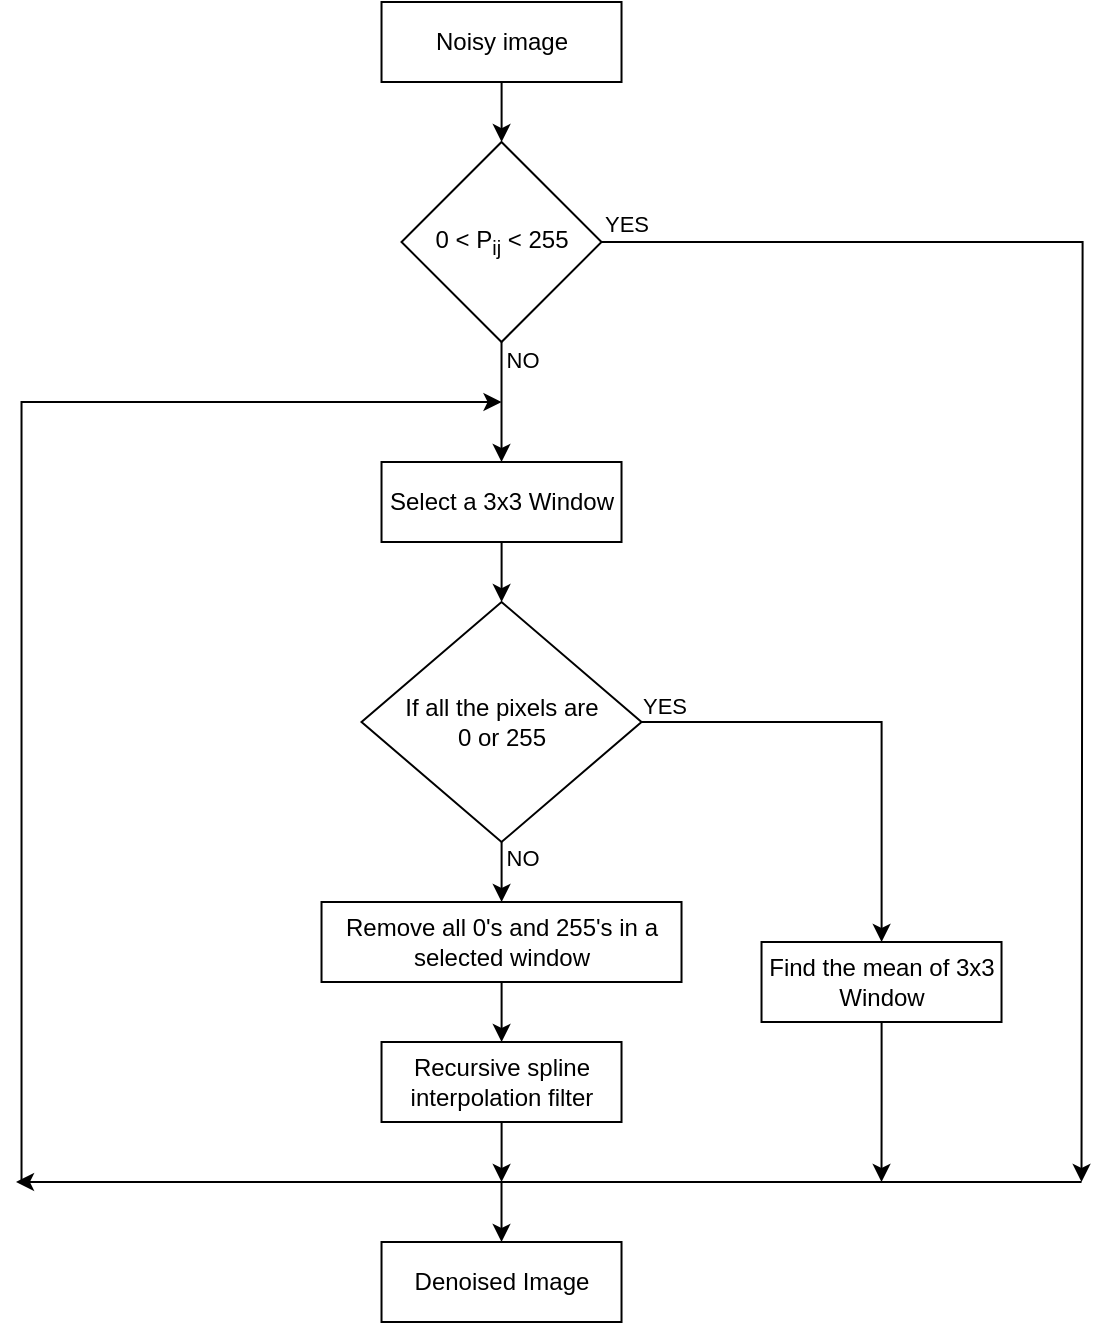 <mxfile version="21.2.9" type="device">
  <diagram id="C5RBs43oDa-KdzZeNtuy" name="Page-1">
    <mxGraphModel dx="1035" dy="512" grid="1" gridSize="10" guides="1" tooltips="1" connect="1" arrows="1" fold="1" page="1" pageScale="1" pageWidth="827" pageHeight="1169" math="0" shadow="0">
      <root>
        <mxCell id="WIyWlLk6GJQsqaUBKTNV-0" />
        <mxCell id="WIyWlLk6GJQsqaUBKTNV-1" parent="WIyWlLk6GJQsqaUBKTNV-0" />
        <mxCell id="VgvFRSuB7BvLUQhzni_x-2" value="" style="edgeStyle=orthogonalEdgeStyle;rounded=0;orthogonalLoop=1;jettySize=auto;html=1;" edge="1" parent="WIyWlLk6GJQsqaUBKTNV-1" source="VgvFRSuB7BvLUQhzni_x-0" target="VgvFRSuB7BvLUQhzni_x-1">
          <mxGeometry relative="1" as="geometry" />
        </mxCell>
        <mxCell id="VgvFRSuB7BvLUQhzni_x-0" value="Noisy image" style="rounded=0;whiteSpace=wrap;html=1;" vertex="1" parent="WIyWlLk6GJQsqaUBKTNV-1">
          <mxGeometry x="222.76" y="30" width="120" height="40" as="geometry" />
        </mxCell>
        <mxCell id="VgvFRSuB7BvLUQhzni_x-4" value="" style="edgeStyle=orthogonalEdgeStyle;rounded=0;orthogonalLoop=1;jettySize=auto;html=1;" edge="1" parent="WIyWlLk6GJQsqaUBKTNV-1" source="VgvFRSuB7BvLUQhzni_x-1" target="VgvFRSuB7BvLUQhzni_x-3">
          <mxGeometry relative="1" as="geometry" />
        </mxCell>
        <mxCell id="VgvFRSuB7BvLUQhzni_x-23" value="NO" style="edgeLabel;html=1;align=center;verticalAlign=middle;resizable=0;points=[];" vertex="1" connectable="0" parent="VgvFRSuB7BvLUQhzni_x-4">
          <mxGeometry x="-0.71" relative="1" as="geometry">
            <mxPoint x="10" as="offset" />
          </mxGeometry>
        </mxCell>
        <mxCell id="VgvFRSuB7BvLUQhzni_x-14" style="edgeStyle=orthogonalEdgeStyle;rounded=0;orthogonalLoop=1;jettySize=auto;html=1;" edge="1" parent="WIyWlLk6GJQsqaUBKTNV-1" source="VgvFRSuB7BvLUQhzni_x-1">
          <mxGeometry relative="1" as="geometry">
            <mxPoint x="572.76" y="620" as="targetPoint" />
          </mxGeometry>
        </mxCell>
        <mxCell id="VgvFRSuB7BvLUQhzni_x-22" value="YES" style="edgeLabel;html=1;align=center;verticalAlign=middle;resizable=0;points=[];" vertex="1" connectable="0" parent="VgvFRSuB7BvLUQhzni_x-14">
          <mxGeometry x="-0.92" relative="1" as="geometry">
            <mxPoint x="-17" y="-9" as="offset" />
          </mxGeometry>
        </mxCell>
        <mxCell id="VgvFRSuB7BvLUQhzni_x-1" value="0 &amp;lt; P&lt;sub&gt;ij&lt;/sub&gt; &amp;lt; 255" style="rhombus;whiteSpace=wrap;html=1;rounded=0;" vertex="1" parent="WIyWlLk6GJQsqaUBKTNV-1">
          <mxGeometry x="232.76" y="100" width="100" height="100" as="geometry" />
        </mxCell>
        <mxCell id="VgvFRSuB7BvLUQhzni_x-6" value="" style="edgeStyle=orthogonalEdgeStyle;rounded=0;orthogonalLoop=1;jettySize=auto;html=1;" edge="1" parent="WIyWlLk6GJQsqaUBKTNV-1" source="VgvFRSuB7BvLUQhzni_x-3" target="VgvFRSuB7BvLUQhzni_x-5">
          <mxGeometry relative="1" as="geometry" />
        </mxCell>
        <mxCell id="VgvFRSuB7BvLUQhzni_x-3" value="Select a 3x3 Window" style="whiteSpace=wrap;html=1;rounded=0;" vertex="1" parent="WIyWlLk6GJQsqaUBKTNV-1">
          <mxGeometry x="222.76" y="260" width="120" height="40" as="geometry" />
        </mxCell>
        <mxCell id="VgvFRSuB7BvLUQhzni_x-8" value="" style="edgeStyle=orthogonalEdgeStyle;rounded=0;orthogonalLoop=1;jettySize=auto;html=1;" edge="1" parent="WIyWlLk6GJQsqaUBKTNV-1" source="VgvFRSuB7BvLUQhzni_x-5" target="VgvFRSuB7BvLUQhzni_x-7">
          <mxGeometry relative="1" as="geometry" />
        </mxCell>
        <mxCell id="VgvFRSuB7BvLUQhzni_x-21" value="NO" style="edgeLabel;html=1;align=center;verticalAlign=middle;resizable=0;points=[];" vertex="1" connectable="0" parent="VgvFRSuB7BvLUQhzni_x-8">
          <mxGeometry x="-0.829" relative="1" as="geometry">
            <mxPoint x="10" y="3" as="offset" />
          </mxGeometry>
        </mxCell>
        <mxCell id="VgvFRSuB7BvLUQhzni_x-12" style="edgeStyle=orthogonalEdgeStyle;rounded=0;orthogonalLoop=1;jettySize=auto;html=1;" edge="1" parent="WIyWlLk6GJQsqaUBKTNV-1" source="VgvFRSuB7BvLUQhzni_x-5" target="VgvFRSuB7BvLUQhzni_x-13">
          <mxGeometry relative="1" as="geometry">
            <mxPoint x="532.76" y="490" as="targetPoint" />
          </mxGeometry>
        </mxCell>
        <mxCell id="VgvFRSuB7BvLUQhzni_x-20" value="YES" style="edgeLabel;html=1;align=center;verticalAlign=middle;resizable=0;points=[];" vertex="1" connectable="0" parent="VgvFRSuB7BvLUQhzni_x-12">
          <mxGeometry x="-0.905" y="-2" relative="1" as="geometry">
            <mxPoint y="-10" as="offset" />
          </mxGeometry>
        </mxCell>
        <mxCell id="VgvFRSuB7BvLUQhzni_x-5" value="If all the pixels are &lt;br&gt;0 or 255" style="rhombus;whiteSpace=wrap;html=1;rounded=0;" vertex="1" parent="WIyWlLk6GJQsqaUBKTNV-1">
          <mxGeometry x="212.76" y="330" width="140" height="120" as="geometry" />
        </mxCell>
        <mxCell id="VgvFRSuB7BvLUQhzni_x-10" value="" style="edgeStyle=orthogonalEdgeStyle;rounded=0;orthogonalLoop=1;jettySize=auto;html=1;" edge="1" parent="WIyWlLk6GJQsqaUBKTNV-1" source="VgvFRSuB7BvLUQhzni_x-7" target="VgvFRSuB7BvLUQhzni_x-9">
          <mxGeometry relative="1" as="geometry" />
        </mxCell>
        <mxCell id="VgvFRSuB7BvLUQhzni_x-7" value="Remove all 0&#39;s and 255&#39;s in a selected window" style="whiteSpace=wrap;html=1;rounded=0;" vertex="1" parent="WIyWlLk6GJQsqaUBKTNV-1">
          <mxGeometry x="192.76" y="480" width="180" height="40" as="geometry" />
        </mxCell>
        <mxCell id="VgvFRSuB7BvLUQhzni_x-11" style="edgeStyle=orthogonalEdgeStyle;rounded=0;orthogonalLoop=1;jettySize=auto;html=1;" edge="1" parent="WIyWlLk6GJQsqaUBKTNV-1" source="VgvFRSuB7BvLUQhzni_x-9">
          <mxGeometry relative="1" as="geometry">
            <mxPoint x="282.76" y="620" as="targetPoint" />
          </mxGeometry>
        </mxCell>
        <mxCell id="VgvFRSuB7BvLUQhzni_x-9" value="Recursive spline interpolation filter" style="whiteSpace=wrap;html=1;rounded=0;" vertex="1" parent="WIyWlLk6GJQsqaUBKTNV-1">
          <mxGeometry x="222.76" y="550" width="120" height="40" as="geometry" />
        </mxCell>
        <mxCell id="VgvFRSuB7BvLUQhzni_x-19" style="edgeStyle=orthogonalEdgeStyle;rounded=0;orthogonalLoop=1;jettySize=auto;html=1;" edge="1" parent="WIyWlLk6GJQsqaUBKTNV-1" source="VgvFRSuB7BvLUQhzni_x-13">
          <mxGeometry relative="1" as="geometry">
            <mxPoint x="472.76" y="620" as="targetPoint" />
          </mxGeometry>
        </mxCell>
        <mxCell id="VgvFRSuB7BvLUQhzni_x-13" value="Find the mean of 3x3 Window" style="rounded=0;whiteSpace=wrap;html=1;" vertex="1" parent="WIyWlLk6GJQsqaUBKTNV-1">
          <mxGeometry x="412.76" y="500" width="120" height="40" as="geometry" />
        </mxCell>
        <mxCell id="VgvFRSuB7BvLUQhzni_x-15" value="" style="endArrow=classic;html=1;rounded=0;" edge="1" parent="WIyWlLk6GJQsqaUBKTNV-1">
          <mxGeometry width="50" height="50" relative="1" as="geometry">
            <mxPoint x="572.76" y="620" as="sourcePoint" />
            <mxPoint x="40.001" y="620" as="targetPoint" />
          </mxGeometry>
        </mxCell>
        <mxCell id="VgvFRSuB7BvLUQhzni_x-16" value="" style="endArrow=classic;html=1;rounded=0;" edge="1" parent="WIyWlLk6GJQsqaUBKTNV-1" target="VgvFRSuB7BvLUQhzni_x-17">
          <mxGeometry width="50" height="50" relative="1" as="geometry">
            <mxPoint x="282.76" y="620" as="sourcePoint" />
            <mxPoint x="282.76" y="650" as="targetPoint" />
          </mxGeometry>
        </mxCell>
        <mxCell id="VgvFRSuB7BvLUQhzni_x-17" value="Denoised Image" style="rounded=0;whiteSpace=wrap;html=1;" vertex="1" parent="WIyWlLk6GJQsqaUBKTNV-1">
          <mxGeometry x="222.76" y="650" width="120" height="40" as="geometry" />
        </mxCell>
        <mxCell id="VgvFRSuB7BvLUQhzni_x-18" value="" style="endArrow=classic;html=1;rounded=0;" edge="1" parent="WIyWlLk6GJQsqaUBKTNV-1">
          <mxGeometry width="50" height="50" relative="1" as="geometry">
            <mxPoint x="42.76" y="620" as="sourcePoint" />
            <mxPoint x="282.76" y="230" as="targetPoint" />
            <Array as="points">
              <mxPoint x="42.76" y="230" />
            </Array>
          </mxGeometry>
        </mxCell>
      </root>
    </mxGraphModel>
  </diagram>
</mxfile>
